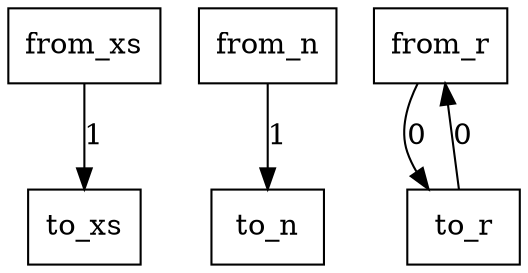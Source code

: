 digraph {
    graph [rankdir=TB
          ,bgcolor=transparent];
    node [shape=box
         ,fillcolor=white
         ,style=filled];
    0 [label=<from_xs>];
    1 [label=<from_n>];
    2 [label=<from_r>];
    3 [label=<to_xs>];
    4 [label=<to_n>];
    5 [label=<to_r>];
    0 -> 3 [label=1];
    1 -> 4 [label=1];
    2 -> 5 [label=0];
    5 -> 2 [label=0];
}